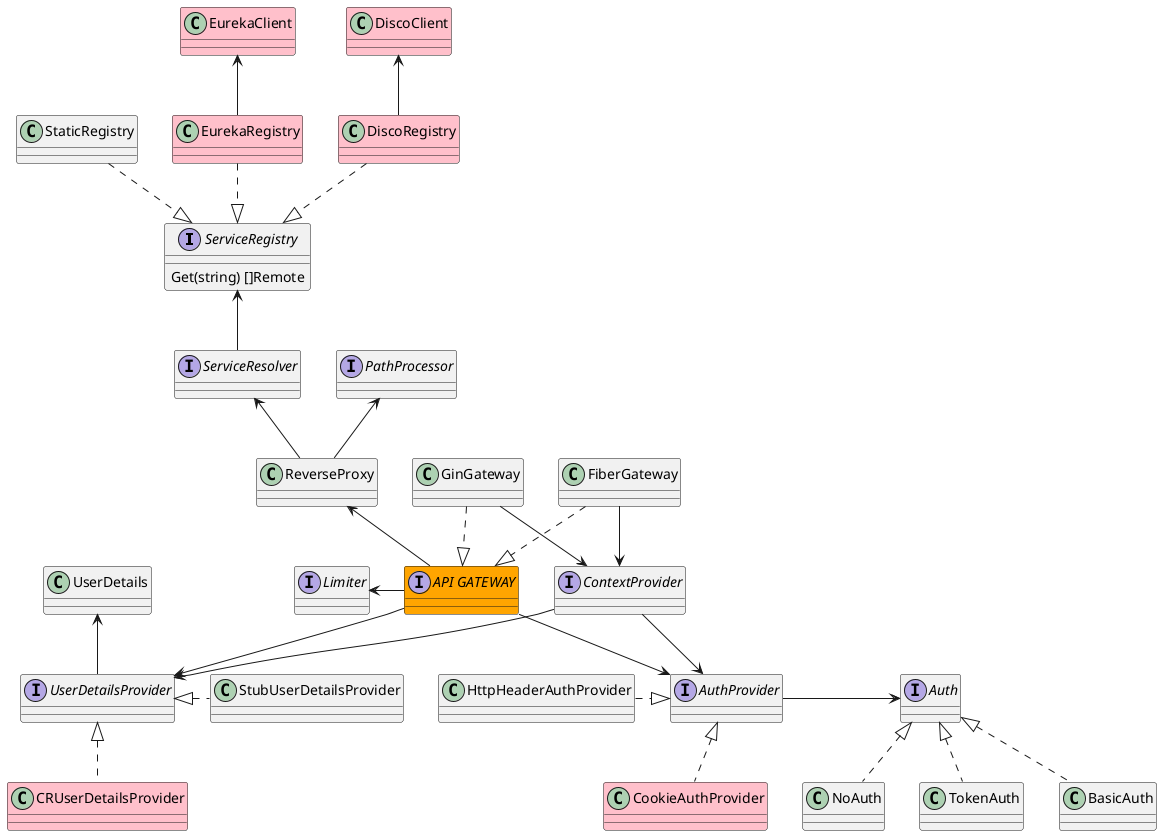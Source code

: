 @startuml

interface "ServiceRegistry" as R {
    Get(string) []Remote
}
class "StaticRegistry" as SR {
}
class "EurekaRegistry" as ER #pink {
}
class "DiscoRegistry" as DR #pink{
}
class "EurekaClient" as EC #pink{
}
class "DiscoClient" as DC #pink{
}
interface "ServiceResolver" as RS {
}
interface "PathProcessor" as PP {
}
class "ReverseProxy" as RP {
}
interface "Auth" as A {
}
class "NoAuth" as NA {
}
class "TokenAuth" as TA {
}
class "BasicAuth" as BA {
}
interface "AuthProvider" as AP {
}
class "HttpHeaderAuthProvider" as HAP {
}
class "CookieAuthProvider" as CAP #pink {
}
class "UserDetails" as UD {
}
interface "UserDetailsProvider" as UDP {
}
class "StubUserDetailsProvider" as SUDP {
}
class "CRUserDetailsProvider" as CRUDP #pink {
}
interface "Limiter" as RL {
}
interface "API GATEWAY" as GW #orange  {
}
class "FiberGateway" as FGW {
}
class "GinGateway" as GGW {
}
interface "ContextProvider" as CTX {
}

SR ..|>R
ER ..|>R
DR ..|>R
EC <-- ER
DC <-- DR
R <-- RS
PP <-- RP
RS <-- RP
RP <-- GW
GW --> AP
GW -> UDP
RL <- GW
AP -> A
UD <-- UDP
A <|.. NA
A <|.. TA
A <|.. BA
HAP .|> AP
AP <|.. CAP
UDP <|. SUDP
UDP <|.. CRUDP
GGW ..|> GW
FGW ..|> GW

CTX --> AP
CTX --> UDP
GGW --> CTX
FGW --> CTX

@enduml